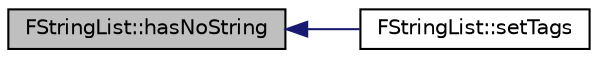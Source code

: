 digraph "FStringList::hasNoString"
{
 // INTERACTIVE_SVG=YES
  edge [fontname="Helvetica",fontsize="10",labelfontname="Helvetica",labelfontsize="10"];
  node [fontname="Helvetica",fontsize="10",shape=record];
  rankdir="LR";
  Node21 [label="FStringList::hasNoString",height=0.2,width=0.4,color="black", fillcolor="grey75", style="filled", fontcolor="black"];
  Node21 -> Node22 [dir="back",color="midnightblue",fontsize="10",style="solid",fontname="Helvetica"];
  Node22 [label="FStringList::setTags",height=0.2,width=0.4,color="black", fillcolor="white", style="filled",URL="$class_f_string_list.html#a0573a9d750e54bd3528e26dcf3738234"];
}
